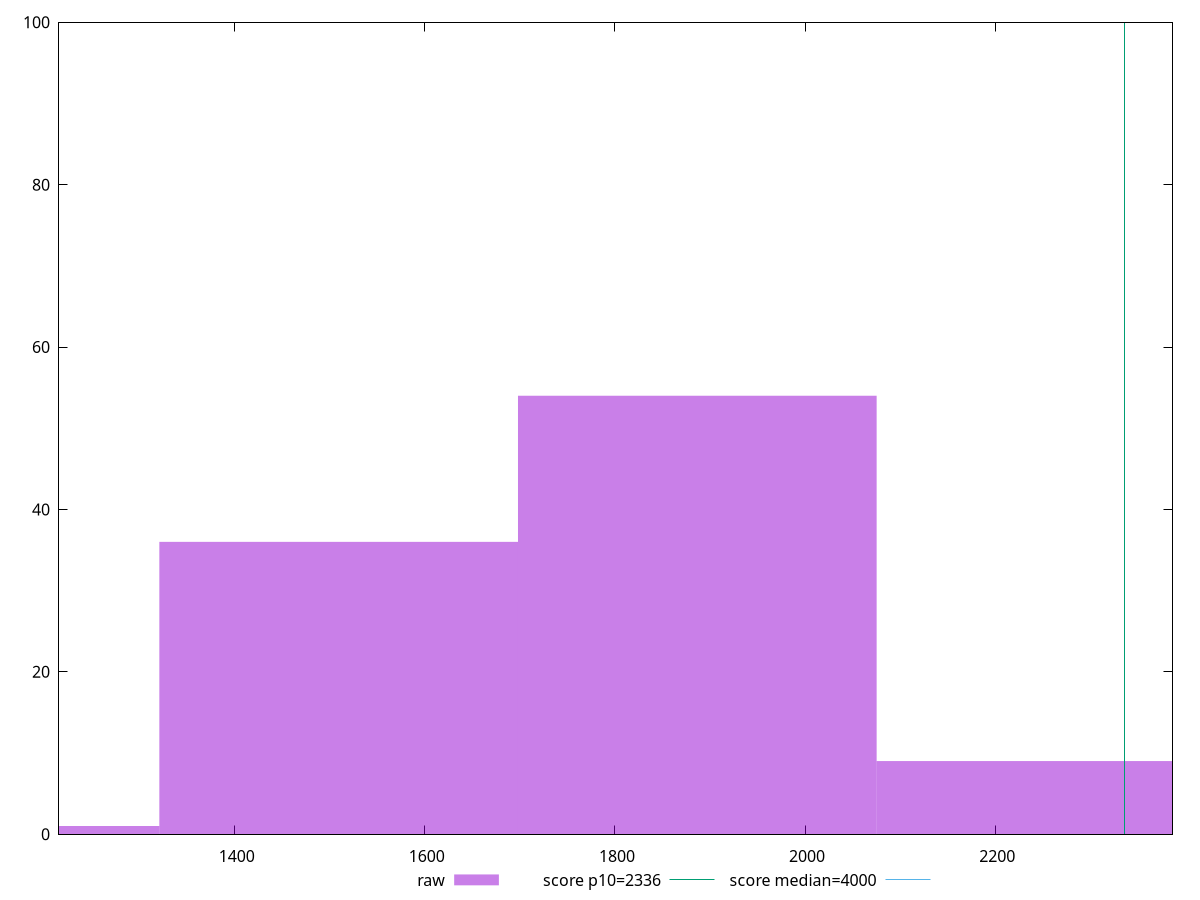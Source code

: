 reset

$raw <<EOF
1886.6379118367777 54
1509.3103294694222 36
2263.9654942041334 9
1131.9827471020667 1
EOF

set key outside below
set boxwidth 377.32758236735555
set xrange [1215.082:2386.5654999999997]
set yrange [0:100]
set trange [0:100]
set style fill transparent solid 0.5 noborder

set parametric
set terminal svg size 640, 490 enhanced background rgb 'white'
set output "reports/report_00028_2021-02-24T12-49-42.674Z/first-contentful-paint/samples/music/raw/histogram.svg"

plot $raw title "raw" with boxes, \
     2336,t title "score p10=2336", \
     4000,t title "score median=4000"

reset
